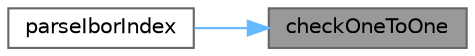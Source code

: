 digraph "checkOneToOne"
{
 // INTERACTIVE_SVG=YES
 // LATEX_PDF_SIZE
  bgcolor="transparent";
  edge [fontname=Helvetica,fontsize=10,labelfontname=Helvetica,labelfontsize=10];
  node [fontname=Helvetica,fontsize=10,shape=box,height=0.2,width=0.4];
  rankdir="RL";
  Node1 [label="checkOneToOne",height=0.2,width=0.4,color="gray40", fillcolor="grey60", style="filled", fontcolor="black",tooltip=" "];
  Node1 -> Node2 [dir="back",color="steelblue1",style="solid"];
  Node2 [label="parseIborIndex",height=0.2,width=0.4,color="grey40", fillcolor="white", style="filled",URL="$namespaceore_1_1data.html#a562ff9848a1e1ca5733667dcd6a695fd",tooltip=" "];
}
